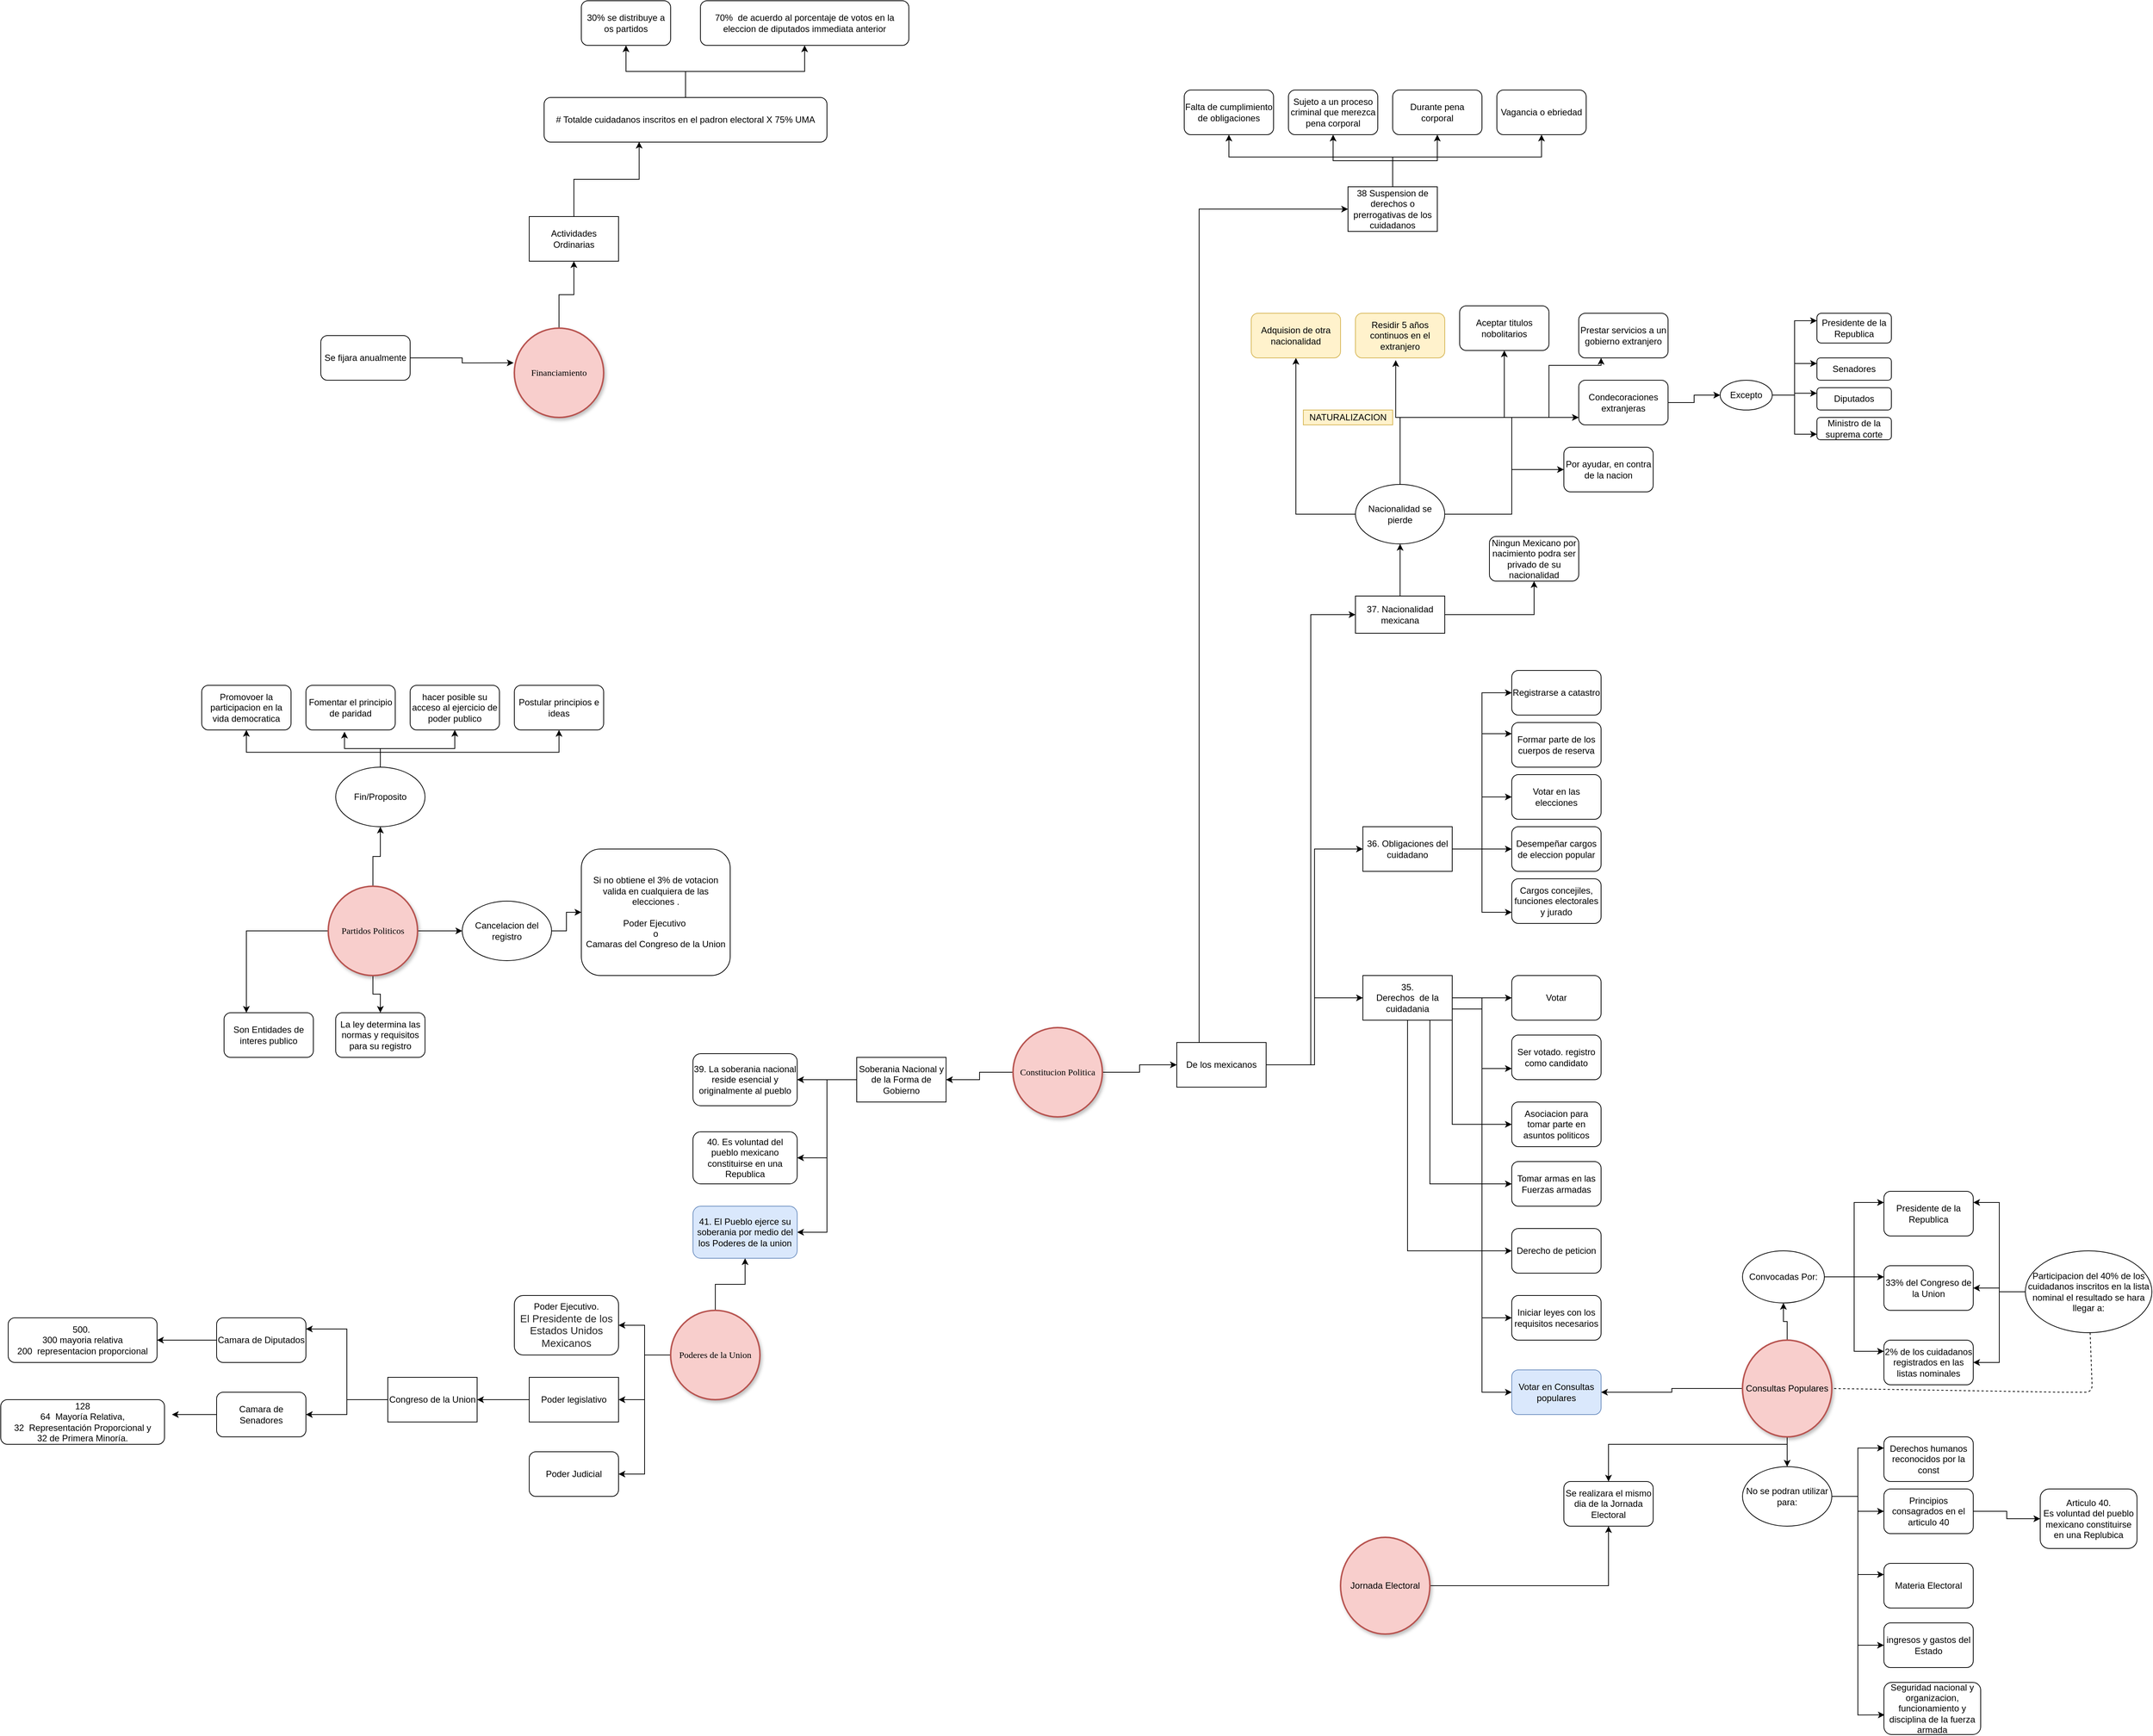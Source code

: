 <mxfile version="12.7.4" type="github">
  <diagram name="Page-1" id="ad52d381-51e7-2e0d-a935-2d0ddd2fd229">
    <mxGraphModel dx="991" dy="1089" grid="1" gridSize="10" guides="1" tooltips="1" connect="1" arrows="1" fold="1" page="1" pageScale="1" pageWidth="4500" pageHeight="3000" background="#ffffff" math="0" shadow="0">
      <root>
        <mxCell id="0" />
        <mxCell id="1" parent="0" />
        <mxCell id="PjsLy7RfEbO4GPlwERFH-27" style="edgeStyle=orthogonalEdgeStyle;rounded=0;orthogonalLoop=1;jettySize=auto;html=1;entryX=0;entryY=0.5;entryDx=0;entryDy=0;" parent="1" source="2c924340bb9dbf6c-4" target="PjsLy7RfEbO4GPlwERFH-2" edge="1">
          <mxGeometry relative="1" as="geometry" />
        </mxCell>
        <mxCell id="OrsZ6i-USayrmDN_K0OZ-16" style="edgeStyle=orthogonalEdgeStyle;rounded=0;orthogonalLoop=1;jettySize=auto;html=1;" edge="1" parent="1" source="2c924340bb9dbf6c-4" target="OrsZ6i-USayrmDN_K0OZ-15">
          <mxGeometry relative="1" as="geometry" />
        </mxCell>
        <mxCell id="2c924340bb9dbf6c-4" value="Constitucion Politica" style="ellipse;whiteSpace=wrap;html=1;rounded=1;shadow=1;comic=0;labelBackgroundColor=none;strokeWidth=2;fontFamily=Verdana;fontSize=12;align=center;fillColor=#f8cecc;strokeColor=#b85450;" parent="1" vertex="1">
          <mxGeometry x="1410" y="1380" width="120" height="120" as="geometry" />
        </mxCell>
        <mxCell id="PjsLy7RfEbO4GPlwERFH-6" style="edgeStyle=orthogonalEdgeStyle;rounded=0;orthogonalLoop=1;jettySize=auto;html=1;entryX=0;entryY=0.5;entryDx=0;entryDy=0;" parent="1" source="PjsLy7RfEbO4GPlwERFH-2" target="PjsLy7RfEbO4GPlwERFH-5" edge="1">
          <mxGeometry relative="1" as="geometry" />
        </mxCell>
        <mxCell id="PjsLy7RfEbO4GPlwERFH-76" style="edgeStyle=orthogonalEdgeStyle;rounded=0;orthogonalLoop=1;jettySize=auto;html=1;entryX=0;entryY=0.5;entryDx=0;entryDy=0;" parent="1" source="PjsLy7RfEbO4GPlwERFH-2" target="PjsLy7RfEbO4GPlwERFH-65" edge="1">
          <mxGeometry relative="1" as="geometry" />
        </mxCell>
        <mxCell id="OrsZ6i-USayrmDN_K0OZ-3" style="edgeStyle=orthogonalEdgeStyle;rounded=0;orthogonalLoop=1;jettySize=auto;html=1;entryX=0;entryY=0.5;entryDx=0;entryDy=0;" edge="1" parent="1" source="PjsLy7RfEbO4GPlwERFH-2" target="PjsLy7RfEbO4GPlwERFH-77">
          <mxGeometry relative="1" as="geometry">
            <mxPoint x="1840" y="830" as="targetPoint" />
            <Array as="points">
              <mxPoint x="1810" y="1430" />
              <mxPoint x="1810" y="825" />
            </Array>
          </mxGeometry>
        </mxCell>
        <mxCell id="OrsZ6i-USayrmDN_K0OZ-14" style="edgeStyle=orthogonalEdgeStyle;rounded=0;orthogonalLoop=1;jettySize=auto;html=1;entryX=0;entryY=0.5;entryDx=0;entryDy=0;" edge="1" parent="1" source="PjsLy7RfEbO4GPlwERFH-2" target="OrsZ6i-USayrmDN_K0OZ-4">
          <mxGeometry relative="1" as="geometry">
            <mxPoint x="1810" y="190" as="targetPoint" />
            <Array as="points">
              <mxPoint x="1660" y="280" />
            </Array>
          </mxGeometry>
        </mxCell>
        <mxCell id="PjsLy7RfEbO4GPlwERFH-2" value="De los mexicanos" style="rounded=0;whiteSpace=wrap;html=1;" parent="1" vertex="1">
          <mxGeometry x="1630" y="1400" width="120" height="60" as="geometry" />
        </mxCell>
        <mxCell id="PjsLy7RfEbO4GPlwERFH-17" style="edgeStyle=orthogonalEdgeStyle;rounded=0;orthogonalLoop=1;jettySize=auto;html=1;" parent="1" source="PjsLy7RfEbO4GPlwERFH-5" target="PjsLy7RfEbO4GPlwERFH-11" edge="1">
          <mxGeometry relative="1" as="geometry" />
        </mxCell>
        <mxCell id="PjsLy7RfEbO4GPlwERFH-18" style="edgeStyle=orthogonalEdgeStyle;rounded=0;orthogonalLoop=1;jettySize=auto;html=1;exitX=1;exitY=0.75;exitDx=0;exitDy=0;entryX=0;entryY=0.75;entryDx=0;entryDy=0;" parent="1" source="PjsLy7RfEbO4GPlwERFH-5" target="PjsLy7RfEbO4GPlwERFH-9" edge="1">
          <mxGeometry relative="1" as="geometry" />
        </mxCell>
        <mxCell id="PjsLy7RfEbO4GPlwERFH-19" style="edgeStyle=orthogonalEdgeStyle;rounded=0;orthogonalLoop=1;jettySize=auto;html=1;exitX=1;exitY=1;exitDx=0;exitDy=0;entryX=0;entryY=0.5;entryDx=0;entryDy=0;" parent="1" source="PjsLy7RfEbO4GPlwERFH-5" target="PjsLy7RfEbO4GPlwERFH-12" edge="1">
          <mxGeometry relative="1" as="geometry" />
        </mxCell>
        <mxCell id="PjsLy7RfEbO4GPlwERFH-20" style="edgeStyle=orthogonalEdgeStyle;rounded=0;orthogonalLoop=1;jettySize=auto;html=1;exitX=0.75;exitY=1;exitDx=0;exitDy=0;entryX=0;entryY=0.5;entryDx=0;entryDy=0;" parent="1" source="PjsLy7RfEbO4GPlwERFH-5" target="PjsLy7RfEbO4GPlwERFH-13" edge="1">
          <mxGeometry relative="1" as="geometry" />
        </mxCell>
        <mxCell id="PjsLy7RfEbO4GPlwERFH-21" style="edgeStyle=orthogonalEdgeStyle;rounded=0;orthogonalLoop=1;jettySize=auto;html=1;exitX=0.5;exitY=1;exitDx=0;exitDy=0;entryX=0;entryY=0.5;entryDx=0;entryDy=0;" parent="1" source="PjsLy7RfEbO4GPlwERFH-5" target="PjsLy7RfEbO4GPlwERFH-14" edge="1">
          <mxGeometry relative="1" as="geometry" />
        </mxCell>
        <mxCell id="PjsLy7RfEbO4GPlwERFH-22" style="edgeStyle=orthogonalEdgeStyle;rounded=0;orthogonalLoop=1;jettySize=auto;html=1;exitX=1;exitY=0.75;exitDx=0;exitDy=0;entryX=0;entryY=0.5;entryDx=0;entryDy=0;" parent="1" source="PjsLy7RfEbO4GPlwERFH-5" target="PjsLy7RfEbO4GPlwERFH-15" edge="1">
          <mxGeometry relative="1" as="geometry" />
        </mxCell>
        <mxCell id="PjsLy7RfEbO4GPlwERFH-23" style="edgeStyle=orthogonalEdgeStyle;rounded=0;orthogonalLoop=1;jettySize=auto;html=1;exitX=1;exitY=0.25;exitDx=0;exitDy=0;entryX=0;entryY=0.5;entryDx=0;entryDy=0;" parent="1" source="PjsLy7RfEbO4GPlwERFH-5" target="PjsLy7RfEbO4GPlwERFH-16" edge="1">
          <mxGeometry relative="1" as="geometry">
            <Array as="points">
              <mxPoint x="2000" y="1340" />
              <mxPoint x="2040" y="1340" />
              <mxPoint x="2040" y="1870" />
            </Array>
          </mxGeometry>
        </mxCell>
        <mxCell id="PjsLy7RfEbO4GPlwERFH-5" value="35.&lt;br&gt;Derechos&amp;nbsp; de la cuidadania&lt;br&gt;" style="rounded=0;whiteSpace=wrap;html=1;" parent="1" vertex="1">
          <mxGeometry x="1880" y="1310" width="120" height="60" as="geometry" />
        </mxCell>
        <mxCell id="PjsLy7RfEbO4GPlwERFH-9" value="&lt;span style=&quot;white-space: normal&quot;&gt;Ser votado. registro como candidato&lt;/span&gt;" style="rounded=1;whiteSpace=wrap;html=1;" parent="1" vertex="1">
          <mxGeometry x="2080" y="1390" width="120" height="60" as="geometry" />
        </mxCell>
        <mxCell id="PjsLy7RfEbO4GPlwERFH-11" value="Votar" style="rounded=1;whiteSpace=wrap;html=1;" parent="1" vertex="1">
          <mxGeometry x="2080" y="1310" width="120" height="60" as="geometry" />
        </mxCell>
        <mxCell id="PjsLy7RfEbO4GPlwERFH-12" value="Asociacion para tomar parte en asuntos politicos" style="rounded=1;whiteSpace=wrap;html=1;" parent="1" vertex="1">
          <mxGeometry x="2080" y="1480" width="120" height="60" as="geometry" />
        </mxCell>
        <mxCell id="PjsLy7RfEbO4GPlwERFH-13" value="Tomar armas en las Fuerzas armadas" style="rounded=1;whiteSpace=wrap;html=1;" parent="1" vertex="1">
          <mxGeometry x="2080" y="1560" width="120" height="60" as="geometry" />
        </mxCell>
        <mxCell id="PjsLy7RfEbO4GPlwERFH-14" value="Derecho de peticion" style="rounded=1;whiteSpace=wrap;html=1;" parent="1" vertex="1">
          <mxGeometry x="2080" y="1650" width="120" height="60" as="geometry" />
        </mxCell>
        <mxCell id="PjsLy7RfEbO4GPlwERFH-15" value="Iniciar leyes con los requisitos necesarios" style="rounded=1;whiteSpace=wrap;html=1;" parent="1" vertex="1">
          <mxGeometry x="2080" y="1740" width="120" height="60" as="geometry" />
        </mxCell>
        <mxCell id="PjsLy7RfEbO4GPlwERFH-16" value="Votar en Consultas populares" style="rounded=1;whiteSpace=wrap;html=1;fillColor=#dae8fc;strokeColor=#6c8ebf;" parent="1" vertex="1">
          <mxGeometry x="2080" y="1840" width="120" height="60" as="geometry" />
        </mxCell>
        <mxCell id="PjsLy7RfEbO4GPlwERFH-37" style="edgeStyle=orthogonalEdgeStyle;rounded=0;orthogonalLoop=1;jettySize=auto;html=1;entryX=0;entryY=0.25;entryDx=0;entryDy=0;" parent="1" source="PjsLy7RfEbO4GPlwERFH-28" target="PjsLy7RfEbO4GPlwERFH-34" edge="1">
          <mxGeometry relative="1" as="geometry" />
        </mxCell>
        <mxCell id="PjsLy7RfEbO4GPlwERFH-38" style="edgeStyle=orthogonalEdgeStyle;rounded=0;orthogonalLoop=1;jettySize=auto;html=1;entryX=0;entryY=0.25;entryDx=0;entryDy=0;" parent="1" source="PjsLy7RfEbO4GPlwERFH-28" target="PjsLy7RfEbO4GPlwERFH-35" edge="1">
          <mxGeometry relative="1" as="geometry" />
        </mxCell>
        <mxCell id="PjsLy7RfEbO4GPlwERFH-39" style="edgeStyle=orthogonalEdgeStyle;rounded=0;orthogonalLoop=1;jettySize=auto;html=1;entryX=0;entryY=0.25;entryDx=0;entryDy=0;" parent="1" source="PjsLy7RfEbO4GPlwERFH-28" target="PjsLy7RfEbO4GPlwERFH-36" edge="1">
          <mxGeometry relative="1" as="geometry" />
        </mxCell>
        <mxCell id="PjsLy7RfEbO4GPlwERFH-28" value="&lt;span style=&quot;white-space: normal&quot;&gt;Convocadas Por:&lt;/span&gt;" style="ellipse;whiteSpace=wrap;html=1;" parent="1" vertex="1">
          <mxGeometry x="2390" y="1680" width="110" height="70" as="geometry" />
        </mxCell>
        <mxCell id="PjsLy7RfEbO4GPlwERFH-31" value="" style="edgeStyle=orthogonalEdgeStyle;rounded=0;orthogonalLoop=1;jettySize=auto;html=1;entryX=1;entryY=0.5;entryDx=0;entryDy=0;" parent="1" source="PjsLy7RfEbO4GPlwERFH-29" target="PjsLy7RfEbO4GPlwERFH-16" edge="1">
          <mxGeometry relative="1" as="geometry">
            <mxPoint x="2310" y="1870" as="targetPoint" />
          </mxGeometry>
        </mxCell>
        <mxCell id="PjsLy7RfEbO4GPlwERFH-33" style="edgeStyle=orthogonalEdgeStyle;rounded=0;orthogonalLoop=1;jettySize=auto;html=1;entryX=0.5;entryY=1;entryDx=0;entryDy=0;" parent="1" source="PjsLy7RfEbO4GPlwERFH-29" target="PjsLy7RfEbO4GPlwERFH-28" edge="1">
          <mxGeometry relative="1" as="geometry" />
        </mxCell>
        <mxCell id="PjsLy7RfEbO4GPlwERFH-50" style="edgeStyle=orthogonalEdgeStyle;rounded=0;orthogonalLoop=1;jettySize=auto;html=1;entryX=0.5;entryY=0;entryDx=0;entryDy=0;" parent="1" source="PjsLy7RfEbO4GPlwERFH-29" target="PjsLy7RfEbO4GPlwERFH-40" edge="1">
          <mxGeometry relative="1" as="geometry" />
        </mxCell>
        <mxCell id="PjsLy7RfEbO4GPlwERFH-62" style="edgeStyle=orthogonalEdgeStyle;rounded=0;orthogonalLoop=1;jettySize=auto;html=1;" parent="1" source="PjsLy7RfEbO4GPlwERFH-29" target="PjsLy7RfEbO4GPlwERFH-61" edge="1">
          <mxGeometry relative="1" as="geometry">
            <Array as="points">
              <mxPoint x="2450" y="1940" />
              <mxPoint x="2210" y="1940" />
            </Array>
          </mxGeometry>
        </mxCell>
        <mxCell id="PjsLy7RfEbO4GPlwERFH-29" value="&lt;span style=&quot;font-family: &amp;#34;helvetica&amp;#34;&quot;&gt;Consultas Populares&lt;/span&gt;" style="ellipse;whiteSpace=wrap;html=1;rounded=1;shadow=1;comic=0;labelBackgroundColor=none;strokeWidth=2;fontFamily=Verdana;fontSize=12;align=center;fillColor=#f8cecc;strokeColor=#b85450;" parent="1" vertex="1">
          <mxGeometry x="2390" y="1800" width="120" height="130" as="geometry" />
        </mxCell>
        <mxCell id="PjsLy7RfEbO4GPlwERFH-34" value="Presidente de la Republica" style="rounded=1;whiteSpace=wrap;html=1;" parent="1" vertex="1">
          <mxGeometry x="2580" y="1600" width="120" height="60" as="geometry" />
        </mxCell>
        <mxCell id="PjsLy7RfEbO4GPlwERFH-35" value="33% del Congreso de la Union" style="rounded=1;whiteSpace=wrap;html=1;" parent="1" vertex="1">
          <mxGeometry x="2580" y="1700" width="120" height="60" as="geometry" />
        </mxCell>
        <mxCell id="PjsLy7RfEbO4GPlwERFH-36" value="2% de los cuidadanos registrados en las listas nominales" style="rounded=1;whiteSpace=wrap;html=1;" parent="1" vertex="1">
          <mxGeometry x="2580" y="1800" width="120" height="60" as="geometry" />
        </mxCell>
        <mxCell id="PjsLy7RfEbO4GPlwERFH-47" style="edgeStyle=orthogonalEdgeStyle;rounded=0;orthogonalLoop=1;jettySize=auto;html=1;entryX=0;entryY=0.25;entryDx=0;entryDy=0;" parent="1" source="PjsLy7RfEbO4GPlwERFH-40" target="PjsLy7RfEbO4GPlwERFH-41" edge="1">
          <mxGeometry relative="1" as="geometry" />
        </mxCell>
        <mxCell id="PjsLy7RfEbO4GPlwERFH-48" style="edgeStyle=orthogonalEdgeStyle;rounded=0;orthogonalLoop=1;jettySize=auto;html=1;entryX=0;entryY=0.5;entryDx=0;entryDy=0;" parent="1" source="PjsLy7RfEbO4GPlwERFH-40" target="PjsLy7RfEbO4GPlwERFH-44" edge="1">
          <mxGeometry relative="1" as="geometry" />
        </mxCell>
        <mxCell id="PjsLy7RfEbO4GPlwERFH-51" style="edgeStyle=orthogonalEdgeStyle;rounded=0;orthogonalLoop=1;jettySize=auto;html=1;entryX=0;entryY=0.25;entryDx=0;entryDy=0;" parent="1" source="PjsLy7RfEbO4GPlwERFH-40" target="PjsLy7RfEbO4GPlwERFH-49" edge="1">
          <mxGeometry relative="1" as="geometry" />
        </mxCell>
        <mxCell id="PjsLy7RfEbO4GPlwERFH-54" style="edgeStyle=orthogonalEdgeStyle;rounded=0;orthogonalLoop=1;jettySize=auto;html=1;entryX=0;entryY=0.5;entryDx=0;entryDy=0;" parent="1" source="PjsLy7RfEbO4GPlwERFH-40" target="PjsLy7RfEbO4GPlwERFH-52" edge="1">
          <mxGeometry relative="1" as="geometry" />
        </mxCell>
        <mxCell id="PjsLy7RfEbO4GPlwERFH-55" style="edgeStyle=orthogonalEdgeStyle;rounded=0;orthogonalLoop=1;jettySize=auto;html=1;entryX=0.008;entryY=0.624;entryDx=0;entryDy=0;entryPerimeter=0;" parent="1" source="PjsLy7RfEbO4GPlwERFH-40" target="PjsLy7RfEbO4GPlwERFH-53" edge="1">
          <mxGeometry relative="1" as="geometry" />
        </mxCell>
        <mxCell id="PjsLy7RfEbO4GPlwERFH-40" value="No se podran utilizar para:" style="ellipse;whiteSpace=wrap;html=1;" parent="1" vertex="1">
          <mxGeometry x="2390" y="1970" width="120" height="80" as="geometry" />
        </mxCell>
        <mxCell id="PjsLy7RfEbO4GPlwERFH-41" value="Derechos humanos reconocidos por la const" style="rounded=1;whiteSpace=wrap;html=1;" parent="1" vertex="1">
          <mxGeometry x="2580" y="1930" width="120" height="60" as="geometry" />
        </mxCell>
        <mxCell id="PjsLy7RfEbO4GPlwERFH-46" style="edgeStyle=orthogonalEdgeStyle;rounded=0;orthogonalLoop=1;jettySize=auto;html=1;entryX=0;entryY=0.5;entryDx=0;entryDy=0;" parent="1" source="PjsLy7RfEbO4GPlwERFH-44" target="PjsLy7RfEbO4GPlwERFH-45" edge="1">
          <mxGeometry relative="1" as="geometry" />
        </mxCell>
        <mxCell id="PjsLy7RfEbO4GPlwERFH-44" value="Principios consagrados en el articulo 40" style="rounded=1;whiteSpace=wrap;html=1;" parent="1" vertex="1">
          <mxGeometry x="2580" y="2000" width="120" height="60" as="geometry" />
        </mxCell>
        <mxCell id="PjsLy7RfEbO4GPlwERFH-45" value="Articulo 40.&lt;br&gt;Es voluntad del pueblo mexicano constituirse en una Replubica" style="rounded=1;whiteSpace=wrap;html=1;" parent="1" vertex="1">
          <mxGeometry x="2790" y="2000" width="130" height="80" as="geometry" />
        </mxCell>
        <mxCell id="PjsLy7RfEbO4GPlwERFH-49" value="Materia Electoral" style="rounded=1;whiteSpace=wrap;html=1;" parent="1" vertex="1">
          <mxGeometry x="2580" y="2100" width="120" height="60" as="geometry" />
        </mxCell>
        <mxCell id="PjsLy7RfEbO4GPlwERFH-52" value="ingresos y gastos del Estado" style="rounded=1;whiteSpace=wrap;html=1;" parent="1" vertex="1">
          <mxGeometry x="2580" y="2180" width="120" height="60" as="geometry" />
        </mxCell>
        <mxCell id="PjsLy7RfEbO4GPlwERFH-53" value="Seguridad nacional y organizacion, funcionamiento y disciplina de la fuerza armada" style="rounded=1;whiteSpace=wrap;html=1;" parent="1" vertex="1">
          <mxGeometry x="2580" y="2260" width="130" height="70" as="geometry" />
        </mxCell>
        <mxCell id="PjsLy7RfEbO4GPlwERFH-57" style="edgeStyle=orthogonalEdgeStyle;rounded=0;orthogonalLoop=1;jettySize=auto;html=1;entryX=1;entryY=0.25;entryDx=0;entryDy=0;" parent="1" source="PjsLy7RfEbO4GPlwERFH-56" target="PjsLy7RfEbO4GPlwERFH-34" edge="1">
          <mxGeometry relative="1" as="geometry" />
        </mxCell>
        <mxCell id="PjsLy7RfEbO4GPlwERFH-58" style="edgeStyle=orthogonalEdgeStyle;rounded=0;orthogonalLoop=1;jettySize=auto;html=1;entryX=1;entryY=0.5;entryDx=0;entryDy=0;" parent="1" source="PjsLy7RfEbO4GPlwERFH-56" target="PjsLy7RfEbO4GPlwERFH-35" edge="1">
          <mxGeometry relative="1" as="geometry" />
        </mxCell>
        <mxCell id="PjsLy7RfEbO4GPlwERFH-59" style="edgeStyle=orthogonalEdgeStyle;rounded=0;orthogonalLoop=1;jettySize=auto;html=1;entryX=1;entryY=0.5;entryDx=0;entryDy=0;" parent="1" source="PjsLy7RfEbO4GPlwERFH-56" target="PjsLy7RfEbO4GPlwERFH-36" edge="1">
          <mxGeometry relative="1" as="geometry" />
        </mxCell>
        <mxCell id="PjsLy7RfEbO4GPlwERFH-56" value="Participacion del 40% de los cuidadanos inscritos en la lista nominal el resultado se hara llegar a:" style="ellipse;whiteSpace=wrap;html=1;" parent="1" vertex="1">
          <mxGeometry x="2770" y="1680" width="170" height="110" as="geometry" />
        </mxCell>
        <mxCell id="PjsLy7RfEbO4GPlwERFH-60" value="" style="endArrow=none;dashed=1;html=1;entryX=1;entryY=0.5;entryDx=0;entryDy=0;" parent="1" source="PjsLy7RfEbO4GPlwERFH-56" target="PjsLy7RfEbO4GPlwERFH-29" edge="1">
          <mxGeometry width="50" height="50" relative="1" as="geometry">
            <mxPoint x="2860" y="1870" as="sourcePoint" />
            <mxPoint x="2280" y="1600" as="targetPoint" />
            <Array as="points">
              <mxPoint x="2860" y="1870" />
              <mxPoint x="2820" y="1870" />
            </Array>
          </mxGeometry>
        </mxCell>
        <mxCell id="PjsLy7RfEbO4GPlwERFH-61" value="Se realizara el mismo dia de la Jornada Electoral" style="rounded=1;whiteSpace=wrap;html=1;" parent="1" vertex="1">
          <mxGeometry x="2150" y="1990" width="120" height="60" as="geometry" />
        </mxCell>
        <mxCell id="PjsLy7RfEbO4GPlwERFH-64" style="edgeStyle=orthogonalEdgeStyle;rounded=0;orthogonalLoop=1;jettySize=auto;html=1;entryX=0.5;entryY=1;entryDx=0;entryDy=0;" parent="1" source="PjsLy7RfEbO4GPlwERFH-63" target="PjsLy7RfEbO4GPlwERFH-61" edge="1">
          <mxGeometry relative="1" as="geometry">
            <mxPoint x="2220" y="2130" as="targetPoint" />
          </mxGeometry>
        </mxCell>
        <mxCell id="PjsLy7RfEbO4GPlwERFH-63" value="&lt;span style=&quot;font-family: &amp;#34;helvetica&amp;#34;&quot;&gt;Jornada Electoral&lt;/span&gt;" style="ellipse;whiteSpace=wrap;html=1;rounded=1;shadow=1;comic=0;labelBackgroundColor=none;strokeWidth=2;fontFamily=Verdana;fontSize=12;align=center;fillColor=#f8cecc;strokeColor=#b85450;" parent="1" vertex="1">
          <mxGeometry x="1850" y="2065" width="120" height="130" as="geometry" />
        </mxCell>
        <mxCell id="PjsLy7RfEbO4GPlwERFH-71" style="edgeStyle=orthogonalEdgeStyle;rounded=0;orthogonalLoop=1;jettySize=auto;html=1;entryX=0;entryY=0.5;entryDx=0;entryDy=0;" parent="1" source="PjsLy7RfEbO4GPlwERFH-65" target="PjsLy7RfEbO4GPlwERFH-66" edge="1">
          <mxGeometry relative="1" as="geometry" />
        </mxCell>
        <mxCell id="PjsLy7RfEbO4GPlwERFH-72" style="edgeStyle=orthogonalEdgeStyle;rounded=0;orthogonalLoop=1;jettySize=auto;html=1;entryX=0;entryY=0.25;entryDx=0;entryDy=0;" parent="1" source="PjsLy7RfEbO4GPlwERFH-65" target="PjsLy7RfEbO4GPlwERFH-67" edge="1">
          <mxGeometry relative="1" as="geometry">
            <mxPoint x="2040" y="990" as="targetPoint" />
          </mxGeometry>
        </mxCell>
        <mxCell id="PjsLy7RfEbO4GPlwERFH-73" style="edgeStyle=orthogonalEdgeStyle;rounded=0;orthogonalLoop=1;jettySize=auto;html=1;entryX=0;entryY=0.5;entryDx=0;entryDy=0;" parent="1" source="PjsLy7RfEbO4GPlwERFH-65" target="PjsLy7RfEbO4GPlwERFH-68" edge="1">
          <mxGeometry relative="1" as="geometry" />
        </mxCell>
        <mxCell id="PjsLy7RfEbO4GPlwERFH-74" style="edgeStyle=orthogonalEdgeStyle;rounded=0;orthogonalLoop=1;jettySize=auto;html=1;entryX=0;entryY=0.5;entryDx=0;entryDy=0;" parent="1" source="PjsLy7RfEbO4GPlwERFH-65" target="PjsLy7RfEbO4GPlwERFH-69" edge="1">
          <mxGeometry relative="1" as="geometry" />
        </mxCell>
        <mxCell id="PjsLy7RfEbO4GPlwERFH-75" style="edgeStyle=orthogonalEdgeStyle;rounded=0;orthogonalLoop=1;jettySize=auto;html=1;entryX=0;entryY=0.75;entryDx=0;entryDy=0;" parent="1" source="PjsLy7RfEbO4GPlwERFH-65" target="PjsLy7RfEbO4GPlwERFH-70" edge="1">
          <mxGeometry relative="1" as="geometry" />
        </mxCell>
        <mxCell id="PjsLy7RfEbO4GPlwERFH-65" value="36. Obligaciones del cuidadano" style="rounded=0;whiteSpace=wrap;html=1;" parent="1" vertex="1">
          <mxGeometry x="1880" y="1110" width="120" height="60" as="geometry" />
        </mxCell>
        <mxCell id="PjsLy7RfEbO4GPlwERFH-66" value="Registrarse a catastro" style="rounded=1;whiteSpace=wrap;html=1;" parent="1" vertex="1">
          <mxGeometry x="2080" y="900" width="120" height="60" as="geometry" />
        </mxCell>
        <mxCell id="PjsLy7RfEbO4GPlwERFH-67" value="Formar parte de los cuerpos de reserva" style="rounded=1;whiteSpace=wrap;html=1;" parent="1" vertex="1">
          <mxGeometry x="2080" y="970" width="120" height="60" as="geometry" />
        </mxCell>
        <mxCell id="PjsLy7RfEbO4GPlwERFH-68" value="Votar en las elecciones" style="rounded=1;whiteSpace=wrap;html=1;" parent="1" vertex="1">
          <mxGeometry x="2080" y="1040" width="120" height="60" as="geometry" />
        </mxCell>
        <mxCell id="PjsLy7RfEbO4GPlwERFH-69" value="Desempeñar cargos de eleccion popular" style="rounded=1;whiteSpace=wrap;html=1;" parent="1" vertex="1">
          <mxGeometry x="2080" y="1110" width="120" height="60" as="geometry" />
        </mxCell>
        <mxCell id="PjsLy7RfEbO4GPlwERFH-70" value="Cargos concejiles, funciones electorales y jurado" style="rounded=1;whiteSpace=wrap;html=1;" parent="1" vertex="1">
          <mxGeometry x="2080" y="1180" width="120" height="60" as="geometry" />
        </mxCell>
        <mxCell id="PjsLy7RfEbO4GPlwERFH-81" style="edgeStyle=orthogonalEdgeStyle;rounded=0;orthogonalLoop=1;jettySize=auto;html=1;" parent="1" source="PjsLy7RfEbO4GPlwERFH-77" target="PjsLy7RfEbO4GPlwERFH-78" edge="1">
          <mxGeometry relative="1" as="geometry" />
        </mxCell>
        <mxCell id="PjsLy7RfEbO4GPlwERFH-82" style="edgeStyle=orthogonalEdgeStyle;rounded=0;orthogonalLoop=1;jettySize=auto;html=1;entryX=0.5;entryY=1;entryDx=0;entryDy=0;" parent="1" source="PjsLy7RfEbO4GPlwERFH-77" target="PjsLy7RfEbO4GPlwERFH-80" edge="1">
          <mxGeometry relative="1" as="geometry" />
        </mxCell>
        <mxCell id="PjsLy7RfEbO4GPlwERFH-77" value="37. Nacionalidad mexicana" style="rounded=0;whiteSpace=wrap;html=1;" parent="1" vertex="1">
          <mxGeometry x="1870" y="800" width="120" height="50" as="geometry" />
        </mxCell>
        <mxCell id="PjsLy7RfEbO4GPlwERFH-78" value="Ningun Mexicano por nacimiento podra ser privado de su nacionalidad" style="rounded=1;whiteSpace=wrap;html=1;" parent="1" vertex="1">
          <mxGeometry x="2050" y="720" width="120" height="60" as="geometry" />
        </mxCell>
        <mxCell id="PjsLy7RfEbO4GPlwERFH-85" style="edgeStyle=orthogonalEdgeStyle;rounded=0;orthogonalLoop=1;jettySize=auto;html=1;" parent="1" source="PjsLy7RfEbO4GPlwERFH-80" target="PjsLy7RfEbO4GPlwERFH-83" edge="1">
          <mxGeometry relative="1" as="geometry" />
        </mxCell>
        <mxCell id="PjsLy7RfEbO4GPlwERFH-86" style="edgeStyle=orthogonalEdgeStyle;rounded=0;orthogonalLoop=1;jettySize=auto;html=1;entryX=0.451;entryY=1.05;entryDx=0;entryDy=0;entryPerimeter=0;" parent="1" source="PjsLy7RfEbO4GPlwERFH-80" target="PjsLy7RfEbO4GPlwERFH-84" edge="1">
          <mxGeometry relative="1" as="geometry">
            <Array as="points">
              <mxPoint x="1930" y="560" />
              <mxPoint x="1924" y="560" />
            </Array>
          </mxGeometry>
        </mxCell>
        <mxCell id="PjsLy7RfEbO4GPlwERFH-103" style="edgeStyle=orthogonalEdgeStyle;rounded=0;orthogonalLoop=1;jettySize=auto;html=1;entryX=0.5;entryY=1;entryDx=0;entryDy=0;" parent="1" source="PjsLy7RfEbO4GPlwERFH-80" target="PjsLy7RfEbO4GPlwERFH-90" edge="1">
          <mxGeometry relative="1" as="geometry">
            <Array as="points">
              <mxPoint x="1930" y="560" />
              <mxPoint x="2070" y="560" />
            </Array>
          </mxGeometry>
        </mxCell>
        <mxCell id="PjsLy7RfEbO4GPlwERFH-104" style="edgeStyle=orthogonalEdgeStyle;rounded=0;orthogonalLoop=1;jettySize=auto;html=1;entryX=0.25;entryY=1;entryDx=0;entryDy=0;" parent="1" source="PjsLy7RfEbO4GPlwERFH-80" target="PjsLy7RfEbO4GPlwERFH-91" edge="1">
          <mxGeometry relative="1" as="geometry">
            <Array as="points">
              <mxPoint x="2080" y="690" />
              <mxPoint x="2080" y="560" />
              <mxPoint x="2130" y="560" />
              <mxPoint x="2130" y="490" />
              <mxPoint x="2200" y="490" />
            </Array>
          </mxGeometry>
        </mxCell>
        <mxCell id="PjsLy7RfEbO4GPlwERFH-105" style="edgeStyle=orthogonalEdgeStyle;rounded=0;orthogonalLoop=1;jettySize=auto;html=1;" parent="1" source="PjsLy7RfEbO4GPlwERFH-80" edge="1">
          <mxGeometry relative="1" as="geometry">
            <mxPoint x="2170" y="560" as="targetPoint" />
            <Array as="points">
              <mxPoint x="1930" y="560" />
            </Array>
          </mxGeometry>
        </mxCell>
        <mxCell id="OrsZ6i-USayrmDN_K0OZ-2" style="edgeStyle=orthogonalEdgeStyle;rounded=0;orthogonalLoop=1;jettySize=auto;html=1;entryX=0;entryY=0.5;entryDx=0;entryDy=0;" edge="1" parent="1" source="PjsLy7RfEbO4GPlwERFH-80" target="OrsZ6i-USayrmDN_K0OZ-1">
          <mxGeometry relative="1" as="geometry">
            <Array as="points">
              <mxPoint x="2080" y="690" />
              <mxPoint x="2080" y="630" />
            </Array>
          </mxGeometry>
        </mxCell>
        <mxCell id="PjsLy7RfEbO4GPlwERFH-80" value="&lt;span style=&quot;white-space: normal&quot;&gt;Nacionalidad se pierde&lt;/span&gt;" style="ellipse;whiteSpace=wrap;html=1;" parent="1" vertex="1">
          <mxGeometry x="1870" y="650" width="120" height="80" as="geometry" />
        </mxCell>
        <mxCell id="PjsLy7RfEbO4GPlwERFH-83" value="Adquision de otra nacionalidad" style="rounded=1;whiteSpace=wrap;html=1;fillColor=#fff2cc;strokeColor=#d6b656;" parent="1" vertex="1">
          <mxGeometry x="1730" y="420" width="120" height="60" as="geometry" />
        </mxCell>
        <mxCell id="PjsLy7RfEbO4GPlwERFH-84" value="Residir 5 años continuos en el extranjero" style="rounded=1;whiteSpace=wrap;html=1;fillColor=#fff2cc;strokeColor=#d6b656;" parent="1" vertex="1">
          <mxGeometry x="1870" y="420" width="120" height="60" as="geometry" />
        </mxCell>
        <mxCell id="PjsLy7RfEbO4GPlwERFH-87" value="NATURALIZACION" style="text;html=1;strokeColor=#d6b656;fillColor=#fff2cc;align=center;verticalAlign=middle;whiteSpace=wrap;rounded=0;" parent="1" vertex="1">
          <mxGeometry x="1800" y="550" width="120" height="20" as="geometry" />
        </mxCell>
        <mxCell id="PjsLy7RfEbO4GPlwERFH-90" value="Aceptar titulos nobolitarios" style="rounded=1;whiteSpace=wrap;html=1;" parent="1" vertex="1">
          <mxGeometry x="2010" y="410" width="120" height="60" as="geometry" />
        </mxCell>
        <mxCell id="PjsLy7RfEbO4GPlwERFH-91" value="Prestar servicios a un gobierno extranjero" style="rounded=1;whiteSpace=wrap;html=1;" parent="1" vertex="1">
          <mxGeometry x="2170" y="420" width="120" height="60" as="geometry" />
        </mxCell>
        <mxCell id="PjsLy7RfEbO4GPlwERFH-94" style="edgeStyle=orthogonalEdgeStyle;rounded=0;orthogonalLoop=1;jettySize=auto;html=1;entryX=0;entryY=0.5;entryDx=0;entryDy=0;" parent="1" source="PjsLy7RfEbO4GPlwERFH-92" target="PjsLy7RfEbO4GPlwERFH-93" edge="1">
          <mxGeometry relative="1" as="geometry" />
        </mxCell>
        <mxCell id="PjsLy7RfEbO4GPlwERFH-92" value="Condecoraciones extranjeras" style="rounded=1;whiteSpace=wrap;html=1;" parent="1" vertex="1">
          <mxGeometry x="2170" y="510" width="120" height="60" as="geometry" />
        </mxCell>
        <mxCell id="PjsLy7RfEbO4GPlwERFH-99" style="edgeStyle=orthogonalEdgeStyle;rounded=0;orthogonalLoop=1;jettySize=auto;html=1;entryX=0;entryY=0.25;entryDx=0;entryDy=0;" parent="1" source="PjsLy7RfEbO4GPlwERFH-93" target="PjsLy7RfEbO4GPlwERFH-95" edge="1">
          <mxGeometry relative="1" as="geometry" />
        </mxCell>
        <mxCell id="PjsLy7RfEbO4GPlwERFH-100" style="edgeStyle=orthogonalEdgeStyle;rounded=0;orthogonalLoop=1;jettySize=auto;html=1;entryX=0;entryY=0.25;entryDx=0;entryDy=0;" parent="1" source="PjsLy7RfEbO4GPlwERFH-93" target="PjsLy7RfEbO4GPlwERFH-96" edge="1">
          <mxGeometry relative="1" as="geometry" />
        </mxCell>
        <mxCell id="PjsLy7RfEbO4GPlwERFH-101" style="edgeStyle=orthogonalEdgeStyle;rounded=0;orthogonalLoop=1;jettySize=auto;html=1;entryX=0;entryY=0.25;entryDx=0;entryDy=0;" parent="1" source="PjsLy7RfEbO4GPlwERFH-93" target="PjsLy7RfEbO4GPlwERFH-97" edge="1">
          <mxGeometry relative="1" as="geometry" />
        </mxCell>
        <mxCell id="PjsLy7RfEbO4GPlwERFH-102" style="edgeStyle=orthogonalEdgeStyle;rounded=0;orthogonalLoop=1;jettySize=auto;html=1;entryX=0;entryY=0.75;entryDx=0;entryDy=0;" parent="1" source="PjsLy7RfEbO4GPlwERFH-93" target="PjsLy7RfEbO4GPlwERFH-98" edge="1">
          <mxGeometry relative="1" as="geometry" />
        </mxCell>
        <mxCell id="PjsLy7RfEbO4GPlwERFH-93" value="Excepto" style="ellipse;whiteSpace=wrap;html=1;" parent="1" vertex="1">
          <mxGeometry x="2360" y="510" width="70" height="40" as="geometry" />
        </mxCell>
        <mxCell id="PjsLy7RfEbO4GPlwERFH-95" value="Presidente de la Republica" style="rounded=1;whiteSpace=wrap;html=1;" parent="1" vertex="1">
          <mxGeometry x="2490" y="420" width="100" height="40" as="geometry" />
        </mxCell>
        <mxCell id="PjsLy7RfEbO4GPlwERFH-96" value="Senadores&lt;br&gt;" style="rounded=1;whiteSpace=wrap;html=1;" parent="1" vertex="1">
          <mxGeometry x="2490" y="480" width="100" height="30" as="geometry" />
        </mxCell>
        <mxCell id="PjsLy7RfEbO4GPlwERFH-97" value="Diputados&lt;br&gt;" style="rounded=1;whiteSpace=wrap;html=1;" parent="1" vertex="1">
          <mxGeometry x="2490" y="520" width="100" height="30" as="geometry" />
        </mxCell>
        <mxCell id="PjsLy7RfEbO4GPlwERFH-98" value="Ministro de la suprema corte" style="rounded=1;whiteSpace=wrap;html=1;" parent="1" vertex="1">
          <mxGeometry x="2490" y="560" width="100" height="30" as="geometry" />
        </mxCell>
        <mxCell id="OrsZ6i-USayrmDN_K0OZ-1" value="Por ayudar, en contra de la nacion" style="rounded=1;whiteSpace=wrap;html=1;" vertex="1" parent="1">
          <mxGeometry x="2150" y="600" width="120" height="60" as="geometry" />
        </mxCell>
        <mxCell id="OrsZ6i-USayrmDN_K0OZ-10" style="edgeStyle=orthogonalEdgeStyle;rounded=0;orthogonalLoop=1;jettySize=auto;html=1;" edge="1" parent="1" source="OrsZ6i-USayrmDN_K0OZ-4" target="OrsZ6i-USayrmDN_K0OZ-5">
          <mxGeometry relative="1" as="geometry">
            <Array as="points">
              <mxPoint x="1920" y="210" />
              <mxPoint x="1700" y="210" />
            </Array>
          </mxGeometry>
        </mxCell>
        <mxCell id="OrsZ6i-USayrmDN_K0OZ-11" style="edgeStyle=orthogonalEdgeStyle;rounded=0;orthogonalLoop=1;jettySize=auto;html=1;" edge="1" parent="1" source="OrsZ6i-USayrmDN_K0OZ-4" target="OrsZ6i-USayrmDN_K0OZ-6">
          <mxGeometry relative="1" as="geometry" />
        </mxCell>
        <mxCell id="OrsZ6i-USayrmDN_K0OZ-12" style="edgeStyle=orthogonalEdgeStyle;rounded=0;orthogonalLoop=1;jettySize=auto;html=1;" edge="1" parent="1" source="OrsZ6i-USayrmDN_K0OZ-4" target="OrsZ6i-USayrmDN_K0OZ-7">
          <mxGeometry relative="1" as="geometry" />
        </mxCell>
        <mxCell id="OrsZ6i-USayrmDN_K0OZ-13" style="edgeStyle=orthogonalEdgeStyle;rounded=0;orthogonalLoop=1;jettySize=auto;html=1;" edge="1" parent="1" source="OrsZ6i-USayrmDN_K0OZ-4" target="OrsZ6i-USayrmDN_K0OZ-8">
          <mxGeometry relative="1" as="geometry">
            <Array as="points">
              <mxPoint x="1920" y="210" />
              <mxPoint x="2120" y="210" />
            </Array>
          </mxGeometry>
        </mxCell>
        <mxCell id="OrsZ6i-USayrmDN_K0OZ-4" value="38 Suspension de derechos o prerrogativas de los cuidadanos" style="rounded=0;whiteSpace=wrap;html=1;" vertex="1" parent="1">
          <mxGeometry x="1860" y="250" width="120" height="60" as="geometry" />
        </mxCell>
        <mxCell id="OrsZ6i-USayrmDN_K0OZ-5" value="Falta de cumplimiento de obligaciones" style="rounded=1;whiteSpace=wrap;html=1;" vertex="1" parent="1">
          <mxGeometry x="1640" y="120" width="120" height="60" as="geometry" />
        </mxCell>
        <mxCell id="OrsZ6i-USayrmDN_K0OZ-6" value="Sujeto a un proceso criminal que merezca pena corporal" style="rounded=1;whiteSpace=wrap;html=1;" vertex="1" parent="1">
          <mxGeometry x="1780" y="120" width="120" height="60" as="geometry" />
        </mxCell>
        <mxCell id="OrsZ6i-USayrmDN_K0OZ-7" value="Durante pena corporal" style="rounded=1;whiteSpace=wrap;html=1;" vertex="1" parent="1">
          <mxGeometry x="1920" y="120" width="120" height="60" as="geometry" />
        </mxCell>
        <mxCell id="OrsZ6i-USayrmDN_K0OZ-8" value="Vagancia o ebriedad" style="rounded=1;whiteSpace=wrap;html=1;" vertex="1" parent="1">
          <mxGeometry x="2060" y="120" width="120" height="60" as="geometry" />
        </mxCell>
        <mxCell id="OrsZ6i-USayrmDN_K0OZ-19" style="edgeStyle=orthogonalEdgeStyle;rounded=0;orthogonalLoop=1;jettySize=auto;html=1;entryX=1;entryY=0.5;entryDx=0;entryDy=0;" edge="1" parent="1" source="OrsZ6i-USayrmDN_K0OZ-15" target="OrsZ6i-USayrmDN_K0OZ-18">
          <mxGeometry relative="1" as="geometry" />
        </mxCell>
        <mxCell id="OrsZ6i-USayrmDN_K0OZ-22" style="edgeStyle=orthogonalEdgeStyle;rounded=0;orthogonalLoop=1;jettySize=auto;html=1;entryX=1;entryY=0.5;entryDx=0;entryDy=0;" edge="1" parent="1" source="OrsZ6i-USayrmDN_K0OZ-15" target="OrsZ6i-USayrmDN_K0OZ-20">
          <mxGeometry relative="1" as="geometry">
            <mxPoint x="1140" y="1560" as="targetPoint" />
          </mxGeometry>
        </mxCell>
        <mxCell id="OrsZ6i-USayrmDN_K0OZ-23" style="edgeStyle=orthogonalEdgeStyle;rounded=0;orthogonalLoop=1;jettySize=auto;html=1;entryX=1;entryY=0.5;entryDx=0;entryDy=0;" edge="1" parent="1" source="OrsZ6i-USayrmDN_K0OZ-15" target="OrsZ6i-USayrmDN_K0OZ-21">
          <mxGeometry relative="1" as="geometry" />
        </mxCell>
        <mxCell id="OrsZ6i-USayrmDN_K0OZ-15" value="Soberania Nacional y de la Forma de Gobierno" style="rounded=0;whiteSpace=wrap;html=1;" vertex="1" parent="1">
          <mxGeometry x="1200" y="1420" width="120" height="60" as="geometry" />
        </mxCell>
        <mxCell id="OrsZ6i-USayrmDN_K0OZ-18" value="39. La soberania nacional reside esencial y originalmente al pueblo" style="rounded=1;whiteSpace=wrap;html=1;" vertex="1" parent="1">
          <mxGeometry x="980" y="1415" width="140" height="70" as="geometry" />
        </mxCell>
        <mxCell id="OrsZ6i-USayrmDN_K0OZ-20" value="40. Es voluntad del pueblo mexicano constituirse en una Republica" style="rounded=1;whiteSpace=wrap;html=1;" vertex="1" parent="1">
          <mxGeometry x="980" y="1520" width="140" height="70" as="geometry" />
        </mxCell>
        <mxCell id="OrsZ6i-USayrmDN_K0OZ-21" value="41. El Pueblo ejerce su soberania por medio del los Poderes de la union" style="rounded=1;whiteSpace=wrap;html=1;fillColor=#dae8fc;strokeColor=#6c8ebf;" vertex="1" parent="1">
          <mxGeometry x="980" y="1620" width="140" height="70" as="geometry" />
        </mxCell>
        <mxCell id="OrsZ6i-USayrmDN_K0OZ-28" style="edgeStyle=orthogonalEdgeStyle;rounded=0;orthogonalLoop=1;jettySize=auto;html=1;" edge="1" parent="1" source="OrsZ6i-USayrmDN_K0OZ-24" target="OrsZ6i-USayrmDN_K0OZ-25">
          <mxGeometry relative="1" as="geometry" />
        </mxCell>
        <mxCell id="OrsZ6i-USayrmDN_K0OZ-29" style="edgeStyle=orthogonalEdgeStyle;rounded=0;orthogonalLoop=1;jettySize=auto;html=1;entryX=1;entryY=0.5;entryDx=0;entryDy=0;" edge="1" parent="1" source="OrsZ6i-USayrmDN_K0OZ-24" target="OrsZ6i-USayrmDN_K0OZ-35">
          <mxGeometry relative="1" as="geometry">
            <mxPoint x="880" y="1887.14" as="targetPoint" />
          </mxGeometry>
        </mxCell>
        <mxCell id="OrsZ6i-USayrmDN_K0OZ-30" style="edgeStyle=orthogonalEdgeStyle;rounded=0;orthogonalLoop=1;jettySize=auto;html=1;entryX=1;entryY=0.5;entryDx=0;entryDy=0;" edge="1" parent="1" source="OrsZ6i-USayrmDN_K0OZ-24" target="OrsZ6i-USayrmDN_K0OZ-27">
          <mxGeometry relative="1" as="geometry">
            <mxPoint x="915" y="1970" as="targetPoint" />
          </mxGeometry>
        </mxCell>
        <mxCell id="OrsZ6i-USayrmDN_K0OZ-31" style="edgeStyle=orthogonalEdgeStyle;rounded=0;orthogonalLoop=1;jettySize=auto;html=1;" edge="1" parent="1" source="OrsZ6i-USayrmDN_K0OZ-24" target="OrsZ6i-USayrmDN_K0OZ-21">
          <mxGeometry relative="1" as="geometry" />
        </mxCell>
        <mxCell id="OrsZ6i-USayrmDN_K0OZ-24" value="Poderes de la Union&lt;br&gt;" style="ellipse;whiteSpace=wrap;html=1;rounded=1;shadow=1;comic=0;labelBackgroundColor=none;strokeWidth=2;fontFamily=Verdana;fontSize=12;align=center;fillColor=#f8cecc;strokeColor=#b85450;" vertex="1" parent="1">
          <mxGeometry x="950" y="1760" width="120" height="120" as="geometry" />
        </mxCell>
        <mxCell id="OrsZ6i-USayrmDN_K0OZ-25" value="Poder Ejecutivo.&lt;br&gt;&lt;span style=&quot;color: rgb(34 , 34 , 34) ; font-family: sans-serif ; font-size: 14px ; background-color: rgb(255 , 255 , 255)&quot;&gt;El Presidente de los Estados Unidos Mexicanos&lt;/span&gt;" style="rounded=1;whiteSpace=wrap;html=1;" vertex="1" parent="1">
          <mxGeometry x="740" y="1740" width="140" height="80" as="geometry" />
        </mxCell>
        <mxCell id="OrsZ6i-USayrmDN_K0OZ-27" value="Poder Judicial" style="rounded=1;whiteSpace=wrap;html=1;" vertex="1" parent="1">
          <mxGeometry x="760" y="1950" width="120" height="60" as="geometry" />
        </mxCell>
        <mxCell id="OrsZ6i-USayrmDN_K0OZ-47" style="edgeStyle=orthogonalEdgeStyle;rounded=0;orthogonalLoop=1;jettySize=auto;html=1;entryX=1;entryY=0.25;entryDx=0;entryDy=0;" edge="1" parent="1" source="OrsZ6i-USayrmDN_K0OZ-34" target="OrsZ6i-USayrmDN_K0OZ-39">
          <mxGeometry relative="1" as="geometry" />
        </mxCell>
        <mxCell id="OrsZ6i-USayrmDN_K0OZ-48" style="edgeStyle=orthogonalEdgeStyle;rounded=0;orthogonalLoop=1;jettySize=auto;html=1;" edge="1" parent="1" source="OrsZ6i-USayrmDN_K0OZ-34" target="OrsZ6i-USayrmDN_K0OZ-40">
          <mxGeometry relative="1" as="geometry" />
        </mxCell>
        <mxCell id="OrsZ6i-USayrmDN_K0OZ-34" value="Congreso de la Union&lt;br&gt;" style="rounded=0;whiteSpace=wrap;html=1;" vertex="1" parent="1">
          <mxGeometry x="570" y="1850" width="120" height="60" as="geometry" />
        </mxCell>
        <mxCell id="OrsZ6i-USayrmDN_K0OZ-37" style="edgeStyle=orthogonalEdgeStyle;rounded=0;orthogonalLoop=1;jettySize=auto;html=1;" edge="1" parent="1" source="OrsZ6i-USayrmDN_K0OZ-35" target="OrsZ6i-USayrmDN_K0OZ-34">
          <mxGeometry relative="1" as="geometry" />
        </mxCell>
        <mxCell id="OrsZ6i-USayrmDN_K0OZ-35" value="&lt;span style=&quot;white-space: normal&quot;&gt;Poder legislativo&lt;/span&gt;" style="rounded=0;whiteSpace=wrap;html=1;" vertex="1" parent="1">
          <mxGeometry x="760" y="1850" width="120" height="60" as="geometry" />
        </mxCell>
        <mxCell id="OrsZ6i-USayrmDN_K0OZ-46" style="edgeStyle=orthogonalEdgeStyle;rounded=0;orthogonalLoop=1;jettySize=auto;html=1;entryX=1;entryY=0.5;entryDx=0;entryDy=0;" edge="1" parent="1" source="OrsZ6i-USayrmDN_K0OZ-39" target="OrsZ6i-USayrmDN_K0OZ-41">
          <mxGeometry relative="1" as="geometry" />
        </mxCell>
        <mxCell id="OrsZ6i-USayrmDN_K0OZ-39" value="Camara de Diputados" style="rounded=1;whiteSpace=wrap;html=1;" vertex="1" parent="1">
          <mxGeometry x="340" y="1770" width="120" height="60" as="geometry" />
        </mxCell>
        <mxCell id="OrsZ6i-USayrmDN_K0OZ-45" style="edgeStyle=orthogonalEdgeStyle;rounded=0;orthogonalLoop=1;jettySize=auto;html=1;" edge="1" parent="1" source="OrsZ6i-USayrmDN_K0OZ-40">
          <mxGeometry relative="1" as="geometry">
            <mxPoint x="280" y="1900" as="targetPoint" />
          </mxGeometry>
        </mxCell>
        <mxCell id="OrsZ6i-USayrmDN_K0OZ-40" value="Camara de Senadores" style="rounded=1;whiteSpace=wrap;html=1;" vertex="1" parent="1">
          <mxGeometry x="340" y="1870" width="120" height="60" as="geometry" />
        </mxCell>
        <mxCell id="OrsZ6i-USayrmDN_K0OZ-41" value="500.&amp;nbsp;&lt;br&gt;300 mayoria relativa&lt;br&gt;200&amp;nbsp; representacion proporcional" style="rounded=1;whiteSpace=wrap;html=1;" vertex="1" parent="1">
          <mxGeometry x="60" y="1770" width="200" height="60" as="geometry" />
        </mxCell>
        <mxCell id="OrsZ6i-USayrmDN_K0OZ-42" value="&lt;font style=&quot;font-size: 12px&quot;&gt;128&lt;br&gt;&lt;span style=&quot;font-family: &amp;#34;verdana&amp;#34; , &amp;#34;arial&amp;#34; , &amp;#34;helvetica&amp;#34; , sans-serif ; text-align: justify&quot;&gt;64&amp;nbsp; Mayoría Relativa, &lt;br&gt;32&amp;nbsp; Representación Proporcional y &lt;br&gt;32 de Primera Minoría.&lt;/span&gt;&lt;/font&gt;" style="rounded=1;whiteSpace=wrap;html=1;" vertex="1" parent="1">
          <mxGeometry x="50" y="1880" width="220" height="60" as="geometry" />
        </mxCell>
        <mxCell id="OrsZ6i-USayrmDN_K0OZ-49" value="Son Entidades de interes publico" style="rounded=1;whiteSpace=wrap;html=1;" vertex="1" parent="1">
          <mxGeometry x="350" y="1360" width="120" height="60" as="geometry" />
        </mxCell>
        <mxCell id="OrsZ6i-USayrmDN_K0OZ-52" style="edgeStyle=orthogonalEdgeStyle;rounded=0;orthogonalLoop=1;jettySize=auto;html=1;entryX=0.25;entryY=0;entryDx=0;entryDy=0;" edge="1" parent="1" source="OrsZ6i-USayrmDN_K0OZ-50" target="OrsZ6i-USayrmDN_K0OZ-49">
          <mxGeometry relative="1" as="geometry" />
        </mxCell>
        <mxCell id="OrsZ6i-USayrmDN_K0OZ-53" style="edgeStyle=orthogonalEdgeStyle;rounded=0;orthogonalLoop=1;jettySize=auto;html=1;" edge="1" parent="1" source="OrsZ6i-USayrmDN_K0OZ-50" target="OrsZ6i-USayrmDN_K0OZ-51">
          <mxGeometry relative="1" as="geometry" />
        </mxCell>
        <mxCell id="OrsZ6i-USayrmDN_K0OZ-63" style="edgeStyle=orthogonalEdgeStyle;rounded=0;orthogonalLoop=1;jettySize=auto;html=1;entryX=0.5;entryY=1;entryDx=0;entryDy=0;" edge="1" parent="1" source="OrsZ6i-USayrmDN_K0OZ-50" target="OrsZ6i-USayrmDN_K0OZ-54">
          <mxGeometry relative="1" as="geometry" />
        </mxCell>
        <mxCell id="OrsZ6i-USayrmDN_K0OZ-66" style="edgeStyle=orthogonalEdgeStyle;rounded=0;orthogonalLoop=1;jettySize=auto;html=1;entryX=0;entryY=0.5;entryDx=0;entryDy=0;" edge="1" parent="1" source="OrsZ6i-USayrmDN_K0OZ-50" target="OrsZ6i-USayrmDN_K0OZ-64">
          <mxGeometry relative="1" as="geometry" />
        </mxCell>
        <mxCell id="OrsZ6i-USayrmDN_K0OZ-50" value="Partidos Politicos" style="ellipse;whiteSpace=wrap;html=1;rounded=1;shadow=1;comic=0;labelBackgroundColor=none;strokeWidth=2;fontFamily=Verdana;fontSize=12;align=center;fillColor=#f8cecc;strokeColor=#b85450;" vertex="1" parent="1">
          <mxGeometry x="490" y="1190" width="120" height="120" as="geometry" />
        </mxCell>
        <mxCell id="OrsZ6i-USayrmDN_K0OZ-51" value="La ley determina las normas y requisitos para su registro" style="rounded=1;whiteSpace=wrap;html=1;" vertex="1" parent="1">
          <mxGeometry x="500" y="1360" width="120" height="60" as="geometry" />
        </mxCell>
        <mxCell id="OrsZ6i-USayrmDN_K0OZ-59" style="edgeStyle=orthogonalEdgeStyle;rounded=0;orthogonalLoop=1;jettySize=auto;html=1;entryX=0.5;entryY=1;entryDx=0;entryDy=0;" edge="1" parent="1" source="OrsZ6i-USayrmDN_K0OZ-54" target="OrsZ6i-USayrmDN_K0OZ-55">
          <mxGeometry relative="1" as="geometry">
            <Array as="points">
              <mxPoint x="560" y="1010" />
              <mxPoint x="380" y="1010" />
            </Array>
          </mxGeometry>
        </mxCell>
        <mxCell id="OrsZ6i-USayrmDN_K0OZ-60" style="edgeStyle=orthogonalEdgeStyle;rounded=0;orthogonalLoop=1;jettySize=auto;html=1;entryX=0.432;entryY=1.04;entryDx=0;entryDy=0;entryPerimeter=0;" edge="1" parent="1" source="OrsZ6i-USayrmDN_K0OZ-54" target="OrsZ6i-USayrmDN_K0OZ-56">
          <mxGeometry relative="1" as="geometry" />
        </mxCell>
        <mxCell id="OrsZ6i-USayrmDN_K0OZ-61" style="edgeStyle=orthogonalEdgeStyle;rounded=0;orthogonalLoop=1;jettySize=auto;html=1;entryX=0.5;entryY=1;entryDx=0;entryDy=0;" edge="1" parent="1" source="OrsZ6i-USayrmDN_K0OZ-54" target="OrsZ6i-USayrmDN_K0OZ-57">
          <mxGeometry relative="1" as="geometry" />
        </mxCell>
        <mxCell id="OrsZ6i-USayrmDN_K0OZ-62" style="edgeStyle=orthogonalEdgeStyle;rounded=0;orthogonalLoop=1;jettySize=auto;html=1;" edge="1" parent="1" source="OrsZ6i-USayrmDN_K0OZ-54" target="OrsZ6i-USayrmDN_K0OZ-58">
          <mxGeometry relative="1" as="geometry">
            <Array as="points">
              <mxPoint x="560" y="1010" />
              <mxPoint x="800" y="1010" />
            </Array>
          </mxGeometry>
        </mxCell>
        <mxCell id="OrsZ6i-USayrmDN_K0OZ-54" value="Fin/Proposito" style="ellipse;whiteSpace=wrap;html=1;" vertex="1" parent="1">
          <mxGeometry x="500" y="1030" width="120" height="80" as="geometry" />
        </mxCell>
        <mxCell id="OrsZ6i-USayrmDN_K0OZ-55" value="Promovoer la participacion en la vida democratica&lt;br&gt;" style="rounded=1;whiteSpace=wrap;html=1;" vertex="1" parent="1">
          <mxGeometry x="320" y="920" width="120" height="60" as="geometry" />
        </mxCell>
        <mxCell id="OrsZ6i-USayrmDN_K0OZ-56" value="Fomentar el principio de paridad" style="rounded=1;whiteSpace=wrap;html=1;" vertex="1" parent="1">
          <mxGeometry x="460" y="920" width="120" height="60" as="geometry" />
        </mxCell>
        <mxCell id="OrsZ6i-USayrmDN_K0OZ-57" value="hacer posible su acceso al ejercicio de poder publico" style="rounded=1;whiteSpace=wrap;html=1;" vertex="1" parent="1">
          <mxGeometry x="600" y="920" width="120" height="60" as="geometry" />
        </mxCell>
        <mxCell id="OrsZ6i-USayrmDN_K0OZ-58" value="Postular principios e ideas" style="rounded=1;whiteSpace=wrap;html=1;" vertex="1" parent="1">
          <mxGeometry x="740" y="920" width="120" height="60" as="geometry" />
        </mxCell>
        <mxCell id="OrsZ6i-USayrmDN_K0OZ-67" style="edgeStyle=orthogonalEdgeStyle;rounded=0;orthogonalLoop=1;jettySize=auto;html=1;" edge="1" parent="1" source="OrsZ6i-USayrmDN_K0OZ-64" target="OrsZ6i-USayrmDN_K0OZ-65">
          <mxGeometry relative="1" as="geometry" />
        </mxCell>
        <mxCell id="OrsZ6i-USayrmDN_K0OZ-64" value="Cancelacion del registro&lt;br&gt;" style="ellipse;whiteSpace=wrap;html=1;" vertex="1" parent="1">
          <mxGeometry x="670" y="1210" width="120" height="80" as="geometry" />
        </mxCell>
        <mxCell id="OrsZ6i-USayrmDN_K0OZ-65" value="Si no obtiene el 3% de votacion valida en cualquiera de las elecciones .&lt;br&gt;&lt;br&gt;Poder Ejecutivo&amp;nbsp;&lt;br&gt;o&lt;br&gt;Camaras del Congreso de la Union&lt;br&gt;" style="rounded=1;whiteSpace=wrap;html=1;" vertex="1" parent="1">
          <mxGeometry x="830" y="1140" width="200" height="170" as="geometry" />
        </mxCell>
        <mxCell id="OrsZ6i-USayrmDN_K0OZ-79" style="edgeStyle=orthogonalEdgeStyle;rounded=0;orthogonalLoop=1;jettySize=auto;html=1;" edge="1" parent="1" source="OrsZ6i-USayrmDN_K0OZ-68" target="OrsZ6i-USayrmDN_K0OZ-71">
          <mxGeometry relative="1" as="geometry" />
        </mxCell>
        <mxCell id="OrsZ6i-USayrmDN_K0OZ-68" value="Financiamiento&lt;br&gt;" style="ellipse;whiteSpace=wrap;html=1;rounded=1;shadow=1;comic=0;labelBackgroundColor=none;strokeWidth=2;fontFamily=Verdana;fontSize=12;align=center;fillColor=#f8cecc;strokeColor=#b85450;" vertex="1" parent="1">
          <mxGeometry x="740" y="440" width="120" height="120" as="geometry" />
        </mxCell>
        <mxCell id="OrsZ6i-USayrmDN_K0OZ-70" style="edgeStyle=orthogonalEdgeStyle;rounded=0;orthogonalLoop=1;jettySize=auto;html=1;entryX=-0.008;entryY=0.389;entryDx=0;entryDy=0;entryPerimeter=0;" edge="1" parent="1" source="OrsZ6i-USayrmDN_K0OZ-69" target="OrsZ6i-USayrmDN_K0OZ-68">
          <mxGeometry relative="1" as="geometry" />
        </mxCell>
        <mxCell id="OrsZ6i-USayrmDN_K0OZ-69" value="Se fijara anualmente&lt;br&gt;" style="rounded=1;whiteSpace=wrap;html=1;" vertex="1" parent="1">
          <mxGeometry x="480" y="450" width="120" height="60" as="geometry" />
        </mxCell>
        <mxCell id="OrsZ6i-USayrmDN_K0OZ-77" style="edgeStyle=orthogonalEdgeStyle;rounded=0;orthogonalLoop=1;jettySize=auto;html=1;entryX=0.336;entryY=0.993;entryDx=0;entryDy=0;entryPerimeter=0;" edge="1" parent="1" source="OrsZ6i-USayrmDN_K0OZ-71" target="OrsZ6i-USayrmDN_K0OZ-72">
          <mxGeometry relative="1" as="geometry" />
        </mxCell>
        <mxCell id="OrsZ6i-USayrmDN_K0OZ-71" value="Actividades Ordinarias" style="rounded=0;whiteSpace=wrap;html=1;" vertex="1" parent="1">
          <mxGeometry x="760" y="290" width="120" height="60" as="geometry" />
        </mxCell>
        <mxCell id="OrsZ6i-USayrmDN_K0OZ-73" style="edgeStyle=orthogonalEdgeStyle;rounded=0;orthogonalLoop=1;jettySize=auto;html=1;" edge="1" parent="1" source="OrsZ6i-USayrmDN_K0OZ-72" target="OrsZ6i-USayrmDN_K0OZ-74">
          <mxGeometry relative="1" as="geometry">
            <mxPoint x="1250" y="270" as="targetPoint" />
          </mxGeometry>
        </mxCell>
        <mxCell id="OrsZ6i-USayrmDN_K0OZ-76" style="edgeStyle=orthogonalEdgeStyle;rounded=0;orthogonalLoop=1;jettySize=auto;html=1;" edge="1" parent="1" source="OrsZ6i-USayrmDN_K0OZ-72" target="OrsZ6i-USayrmDN_K0OZ-75">
          <mxGeometry relative="1" as="geometry" />
        </mxCell>
        <mxCell id="OrsZ6i-USayrmDN_K0OZ-72" value="# Totalde cuidadanos inscritos en el padron electoral X 75% UMA" style="rounded=1;whiteSpace=wrap;html=1;" vertex="1" parent="1">
          <mxGeometry x="780" y="130" width="380" height="60" as="geometry" />
        </mxCell>
        <mxCell id="OrsZ6i-USayrmDN_K0OZ-74" value="30% se distribuye a os partidos" style="rounded=1;whiteSpace=wrap;html=1;" vertex="1" parent="1">
          <mxGeometry x="830" width="120" height="60" as="geometry" />
        </mxCell>
        <mxCell id="OrsZ6i-USayrmDN_K0OZ-75" value="70%&amp;nbsp; de acuerdo al porcentaje de votos en la eleccion de diputados immediata anterior" style="rounded=1;whiteSpace=wrap;html=1;" vertex="1" parent="1">
          <mxGeometry x="990" width="280" height="60" as="geometry" />
        </mxCell>
      </root>
    </mxGraphModel>
  </diagram>
</mxfile>
